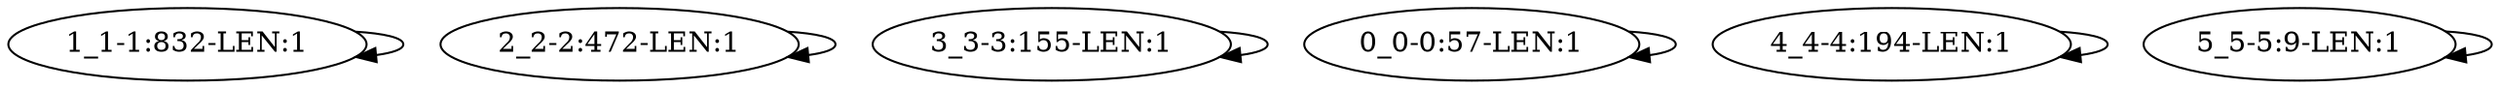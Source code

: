 digraph G {
    "1_1-1:832-LEN:1" -> "1_1-1:832-LEN:1";
    "2_2-2:472-LEN:1" -> "2_2-2:472-LEN:1";
    "3_3-3:155-LEN:1" -> "3_3-3:155-LEN:1";
    "0_0-0:57-LEN:1" -> "0_0-0:57-LEN:1";
    "4_4-4:194-LEN:1" -> "4_4-4:194-LEN:1";
    "5_5-5:9-LEN:1" -> "5_5-5:9-LEN:1";
}
